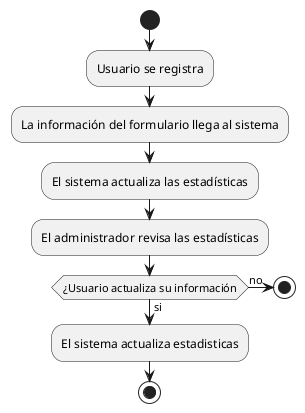 @startuml
start
:Usuario se registra;
:La información del formulario llega al sistema;
:El sistema actualiza las estadísticas;
:El administrador revisa las estadísticas;
if (¿Usuario actualiza su información) then (si)
:El sistema actualiza estadisticas;
stop
else (no)
stop
@enduml